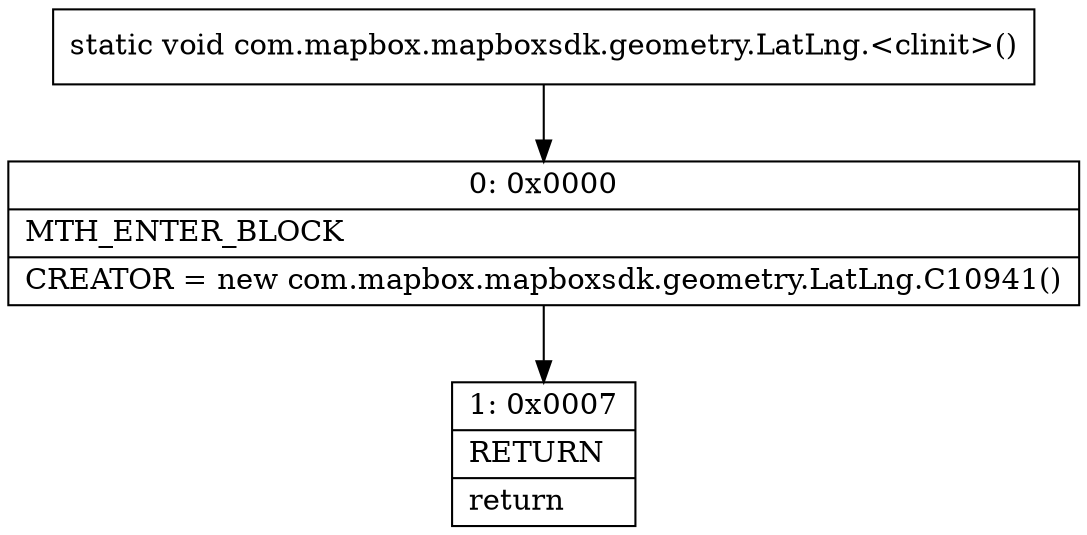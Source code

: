 digraph "CFG forcom.mapbox.mapboxsdk.geometry.LatLng.\<clinit\>()V" {
Node_0 [shape=record,label="{0\:\ 0x0000|MTH_ENTER_BLOCK\l|CREATOR = new com.mapbox.mapboxsdk.geometry.LatLng.C10941()\l}"];
Node_1 [shape=record,label="{1\:\ 0x0007|RETURN\l|return\l}"];
MethodNode[shape=record,label="{static void com.mapbox.mapboxsdk.geometry.LatLng.\<clinit\>() }"];
MethodNode -> Node_0;
Node_0 -> Node_1;
}

